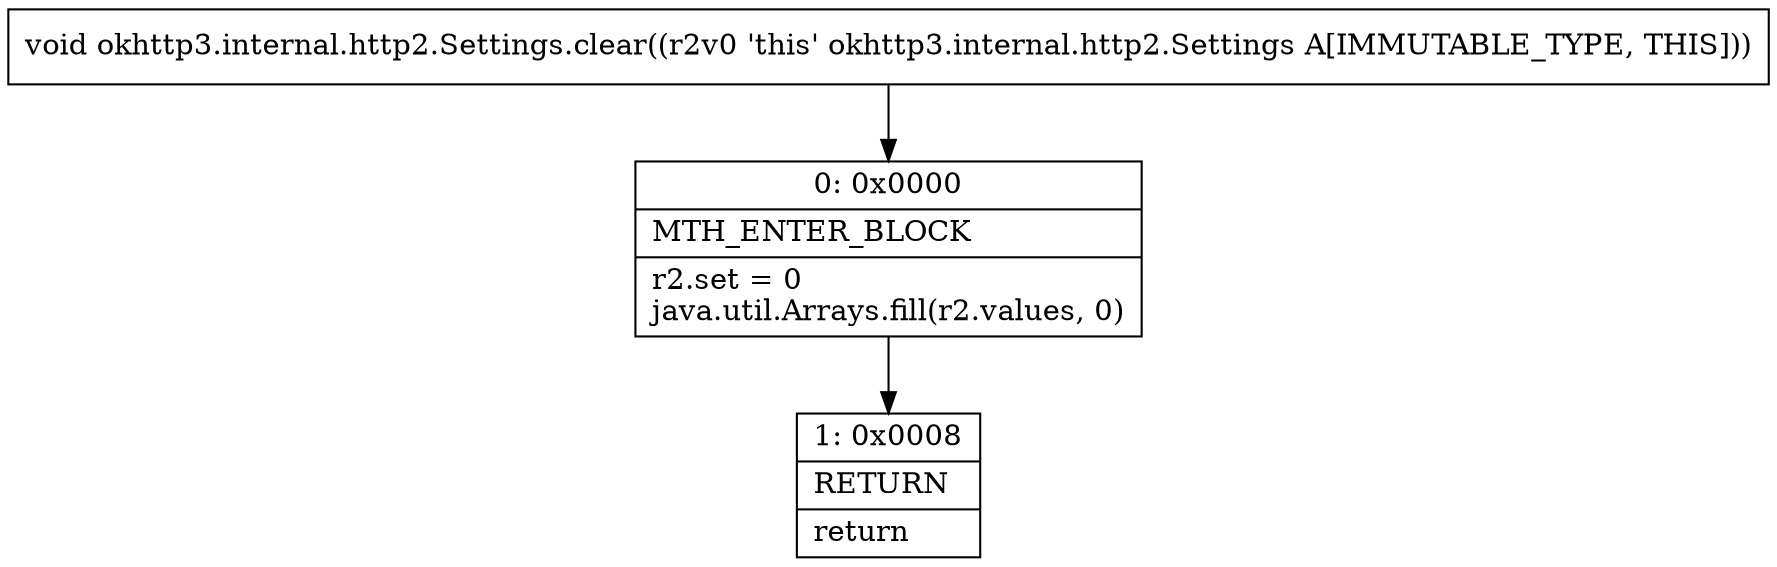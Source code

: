 digraph "CFG forokhttp3.internal.http2.Settings.clear()V" {
Node_0 [shape=record,label="{0\:\ 0x0000|MTH_ENTER_BLOCK\l|r2.set = 0\ljava.util.Arrays.fill(r2.values, 0)\l}"];
Node_1 [shape=record,label="{1\:\ 0x0008|RETURN\l|return\l}"];
MethodNode[shape=record,label="{void okhttp3.internal.http2.Settings.clear((r2v0 'this' okhttp3.internal.http2.Settings A[IMMUTABLE_TYPE, THIS])) }"];
MethodNode -> Node_0;
Node_0 -> Node_1;
}

